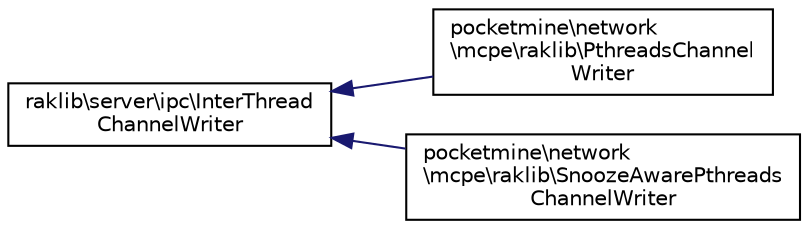 digraph "Graphical Class Hierarchy"
{
 // INTERACTIVE_SVG=YES
 // LATEX_PDF_SIZE
  edge [fontname="Helvetica",fontsize="10",labelfontname="Helvetica",labelfontsize="10"];
  node [fontname="Helvetica",fontsize="10",shape=record];
  rankdir="LR";
  Node0 [label="raklib\\server\\ipc\\InterThread\lChannelWriter",height=0.2,width=0.4,color="black", fillcolor="white", style="filled",URL="$d6/de1/interfaceraklib_1_1server_1_1ipc_1_1_inter_thread_channel_writer.html",tooltip=" "];
  Node0 -> Node1 [dir="back",color="midnightblue",fontsize="10",style="solid",fontname="Helvetica"];
  Node1 [label="pocketmine\\network\l\\mcpe\\raklib\\PthreadsChannel\lWriter",height=0.2,width=0.4,color="black", fillcolor="white", style="filled",URL="$dc/da4/classpocketmine_1_1network_1_1mcpe_1_1raklib_1_1_pthreads_channel_writer.html",tooltip=" "];
  Node0 -> Node2 [dir="back",color="midnightblue",fontsize="10",style="solid",fontname="Helvetica"];
  Node2 [label="pocketmine\\network\l\\mcpe\\raklib\\SnoozeAwarePthreads\lChannelWriter",height=0.2,width=0.4,color="black", fillcolor="white", style="filled",URL="$d0/dcd/classpocketmine_1_1network_1_1mcpe_1_1raklib_1_1_snooze_aware_pthreads_channel_writer.html",tooltip=" "];
}
